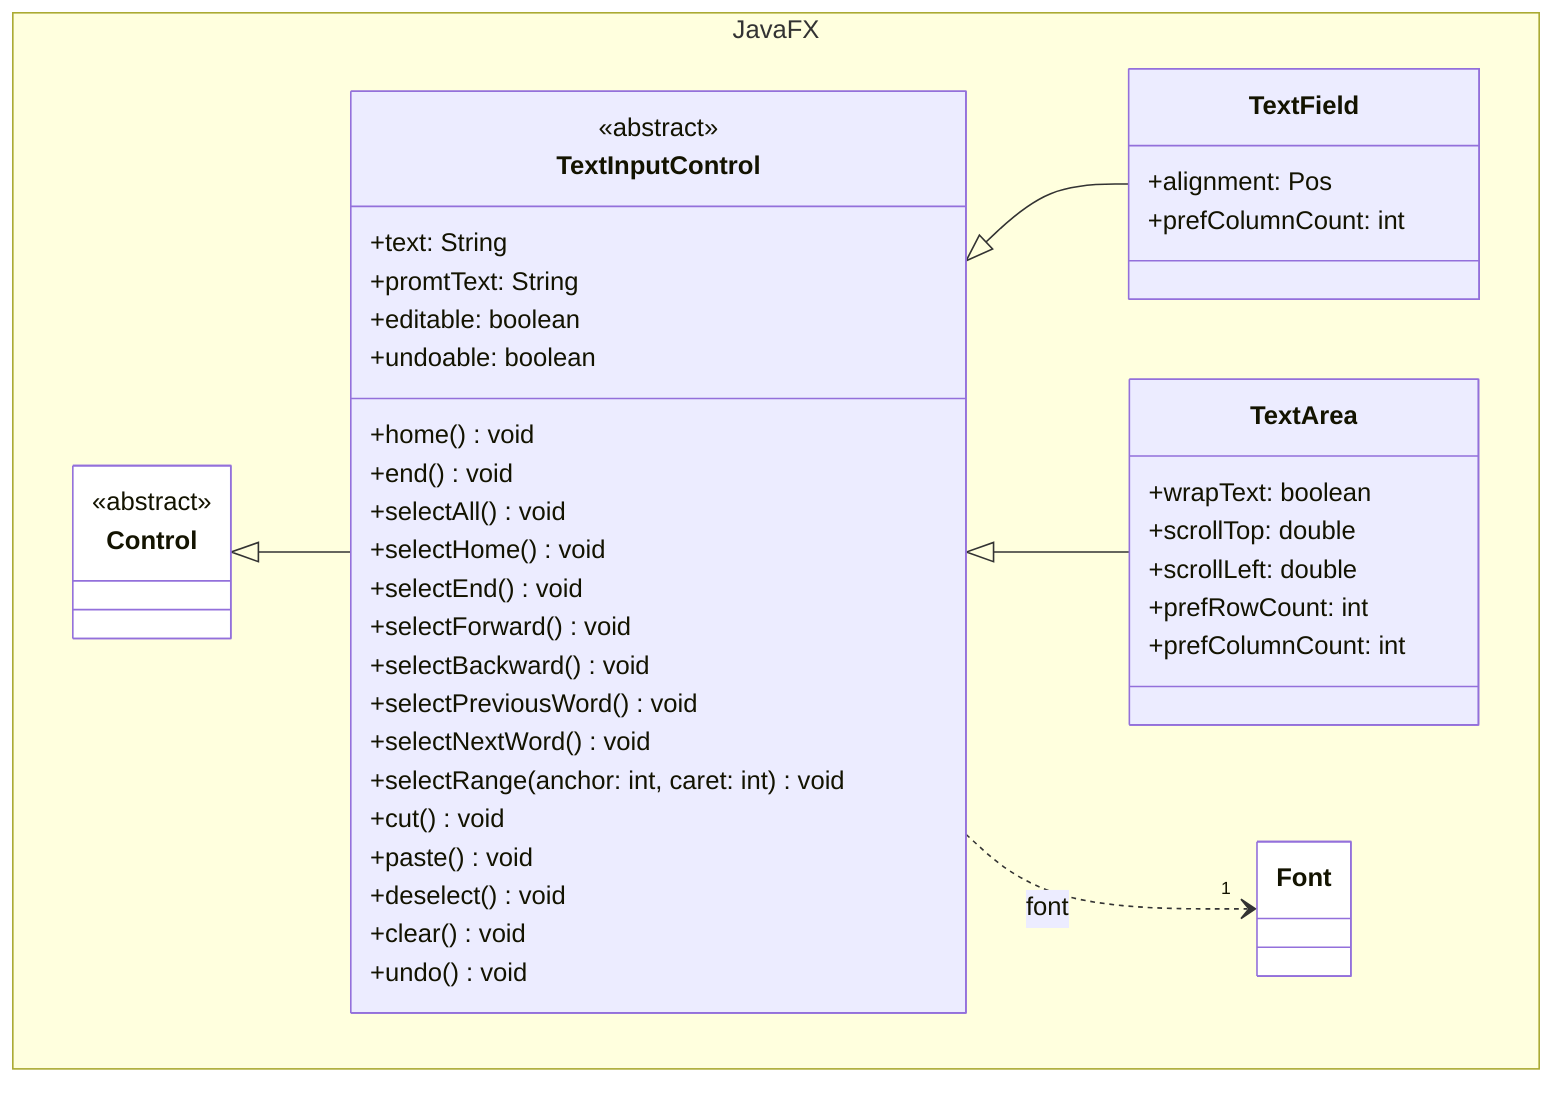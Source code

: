 classDiagram

    namespace JavaFX {

        class Control {
            <<abstract>>
        }

        class TextInputControl {
            <<abstract>>
            +text: String
            +promtText: String
            +editable: boolean
            +undoable: boolean
            +home() void
            +end() void
            +selectAll() void
            +selectHome() void
            +selectEnd() void
            +selectForward() void
            +selectBackward() void
            +selectPreviousWord() void
            +selectNextWord() void
            +selectRange(anchor: int, caret: int) void
            +cut() void
            +paste() void
            +deselect() void
            +clear() void
            +undo() void
        }

        class TextField {
            +alignment: Pos
            +prefColumnCount: int
        }

        class TextArea {
            +wrapText: boolean
            +scrollTop: double
            +scrollLeft: double
            +prefRowCount: int
            +prefColumnCount: int
        }

        class Font {

        }

    }

    Control <|-- TextInputControl

    TextInputControl <|-- TextField
    TextInputControl <|-- TextArea

    TextInputControl ..>"1" Font: font

    style Control fill:white
    style Font fill:white